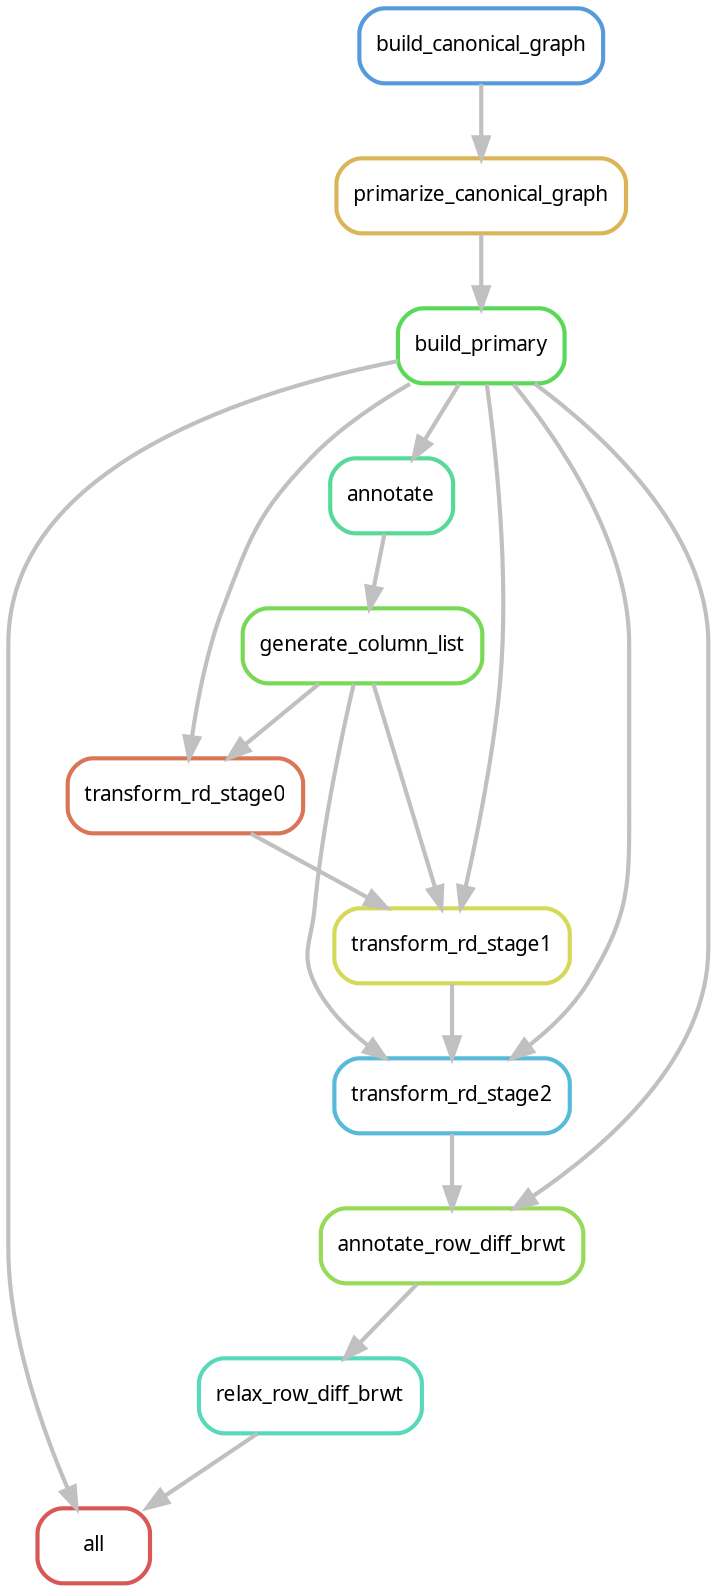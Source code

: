 digraph snakemake_dag {
    graph[bgcolor=white, margin=0];
    node[shape=box, style=rounded, fontname=sans,                 fontsize=10, penwidth=2];
    edge[penwidth=2, color=grey];
	0[label = "all", color = "0.00 0.6 0.85", style="rounded"];
	1[label = "build_primary", color = "0.33 0.6 0.85", style="rounded"];
	2[label = "primarize_canonical_graph", color = "0.12 0.6 0.85", style="rounded"];
	3[label = "build_canonical_graph", color = "0.58 0.6 0.85", style="rounded"];
	4[label = "relax_row_diff_brwt", color = "0.46 0.6 0.85", style="rounded"];
	5[label = "annotate_row_diff_brwt", color = "0.25 0.6 0.85", style="rounded"];
	6[label = "transform_rd_stage2", color = "0.54 0.6 0.85", style="rounded"];
	7[label = "generate_column_list", color = "0.29 0.6 0.85", style="rounded"];
	8[label = "annotate", color = "0.42 0.6 0.85", style="rounded"];
	9[label = "transform_rd_stage1", color = "0.17 0.6 0.85", style="rounded"];
	10[label = "transform_rd_stage0", color = "0.04 0.6 0.85", style="rounded"];
	1 -> 0
	4 -> 0
	2 -> 1
	3 -> 2
	5 -> 4
	6 -> 5
	1 -> 5
	1 -> 6
	7 -> 6
	9 -> 6
	8 -> 7
	1 -> 8
	1 -> 9
	7 -> 9
	10 -> 9
	1 -> 10
	7 -> 10
}            
